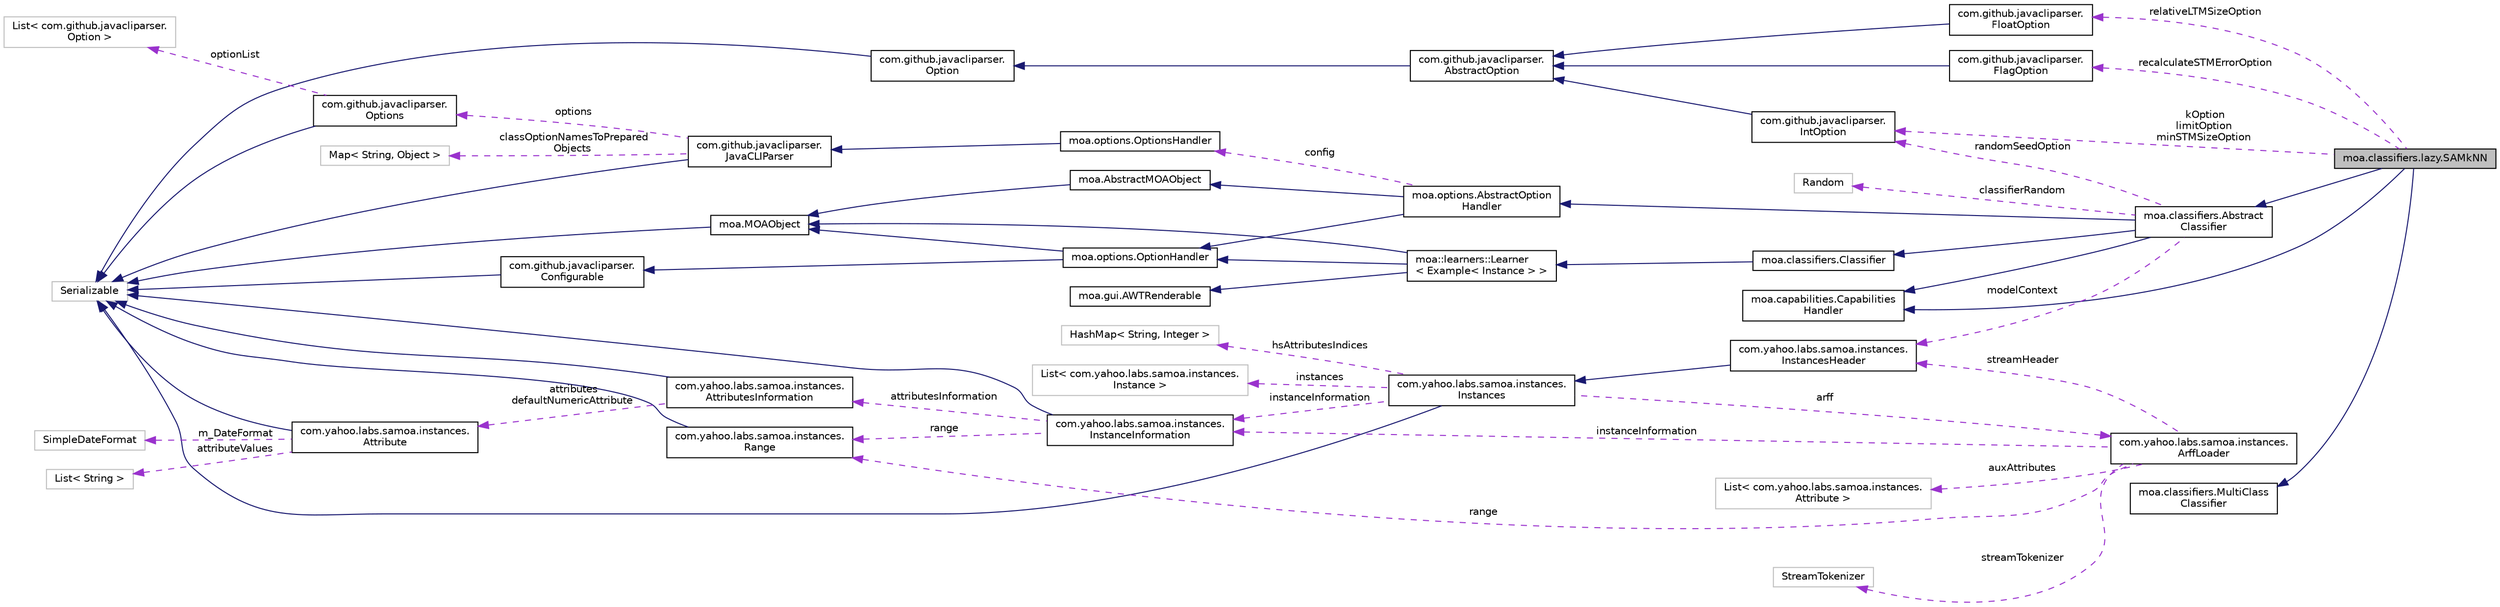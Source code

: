 digraph "moa.classifiers.lazy.SAMkNN"
{
 // LATEX_PDF_SIZE
  edge [fontname="Helvetica",fontsize="10",labelfontname="Helvetica",labelfontsize="10"];
  node [fontname="Helvetica",fontsize="10",shape=record];
  rankdir="LR";
  Node1 [label="moa.classifiers.lazy.SAMkNN",height=0.2,width=0.4,color="black", fillcolor="grey75", style="filled", fontcolor="black",tooltip=" "];
  Node2 -> Node1 [dir="back",color="midnightblue",fontsize="10",style="solid",fontname="Helvetica"];
  Node2 [label="moa.classifiers.Abstract\lClassifier",height=0.2,width=0.4,color="black", fillcolor="white", style="filled",URL="$classmoa_1_1classifiers_1_1_abstract_classifier.html",tooltip=" "];
  Node3 -> Node2 [dir="back",color="midnightblue",fontsize="10",style="solid",fontname="Helvetica"];
  Node3 [label="moa.options.AbstractOption\lHandler",height=0.2,width=0.4,color="black", fillcolor="white", style="filled",URL="$classmoa_1_1options_1_1_abstract_option_handler.html",tooltip=" "];
  Node4 -> Node3 [dir="back",color="midnightblue",fontsize="10",style="solid",fontname="Helvetica"];
  Node4 [label="moa.AbstractMOAObject",height=0.2,width=0.4,color="black", fillcolor="white", style="filled",URL="$classmoa_1_1_abstract_m_o_a_object.html",tooltip=" "];
  Node5 -> Node4 [dir="back",color="midnightblue",fontsize="10",style="solid",fontname="Helvetica"];
  Node5 [label="moa.MOAObject",height=0.2,width=0.4,color="black", fillcolor="white", style="filled",URL="$interfacemoa_1_1_m_o_a_object.html",tooltip=" "];
  Node6 -> Node5 [dir="back",color="midnightblue",fontsize="10",style="solid",fontname="Helvetica"];
  Node6 [label="Serializable",height=0.2,width=0.4,color="grey75", fillcolor="white", style="filled",tooltip=" "];
  Node7 -> Node3 [dir="back",color="midnightblue",fontsize="10",style="solid",fontname="Helvetica"];
  Node7 [label="moa.options.OptionHandler",height=0.2,width=0.4,color="black", fillcolor="white", style="filled",URL="$interfacemoa_1_1options_1_1_option_handler.html",tooltip=" "];
  Node5 -> Node7 [dir="back",color="midnightblue",fontsize="10",style="solid",fontname="Helvetica"];
  Node8 -> Node7 [dir="back",color="midnightblue",fontsize="10",style="solid",fontname="Helvetica"];
  Node8 [label="com.github.javacliparser.\lConfigurable",height=0.2,width=0.4,color="black", fillcolor="white", style="filled",URL="$interfacecom_1_1github_1_1javacliparser_1_1_configurable.html",tooltip=" "];
  Node6 -> Node8 [dir="back",color="midnightblue",fontsize="10",style="solid",fontname="Helvetica"];
  Node9 -> Node3 [dir="back",color="darkorchid3",fontsize="10",style="dashed",label=" config" ,fontname="Helvetica"];
  Node9 [label="moa.options.OptionsHandler",height=0.2,width=0.4,color="black", fillcolor="white", style="filled",URL="$classmoa_1_1options_1_1_options_handler.html",tooltip=" "];
  Node10 -> Node9 [dir="back",color="midnightblue",fontsize="10",style="solid",fontname="Helvetica"];
  Node10 [label="com.github.javacliparser.\lJavaCLIParser",height=0.2,width=0.4,color="black", fillcolor="white", style="filled",URL="$classcom_1_1github_1_1javacliparser_1_1_java_c_l_i_parser.html",tooltip=" "];
  Node6 -> Node10 [dir="back",color="midnightblue",fontsize="10",style="solid",fontname="Helvetica"];
  Node11 -> Node10 [dir="back",color="darkorchid3",fontsize="10",style="dashed",label=" options" ,fontname="Helvetica"];
  Node11 [label="com.github.javacliparser.\lOptions",height=0.2,width=0.4,color="black", fillcolor="white", style="filled",URL="$classcom_1_1github_1_1javacliparser_1_1_options.html",tooltip=" "];
  Node6 -> Node11 [dir="back",color="midnightblue",fontsize="10",style="solid",fontname="Helvetica"];
  Node12 -> Node11 [dir="back",color="darkorchid3",fontsize="10",style="dashed",label=" optionList" ,fontname="Helvetica"];
  Node12 [label="List\< com.github.javacliparser.\lOption \>",height=0.2,width=0.4,color="grey75", fillcolor="white", style="filled",tooltip=" "];
  Node13 -> Node10 [dir="back",color="darkorchid3",fontsize="10",style="dashed",label=" classOptionNamesToPrepared\lObjects" ,fontname="Helvetica"];
  Node13 [label="Map\< String, Object \>",height=0.2,width=0.4,color="grey75", fillcolor="white", style="filled",tooltip=" "];
  Node14 -> Node2 [dir="back",color="midnightblue",fontsize="10",style="solid",fontname="Helvetica"];
  Node14 [label="moa.classifiers.Classifier",height=0.2,width=0.4,color="black", fillcolor="white", style="filled",URL="$interfacemoa_1_1classifiers_1_1_classifier.html",tooltip=" "];
  Node15 -> Node14 [dir="back",color="midnightblue",fontsize="10",style="solid",fontname="Helvetica"];
  Node15 [label="moa::learners::Learner\l\< Example\< Instance \> \>",height=0.2,width=0.4,color="black", fillcolor="white", style="filled",URL="$interfacemoa_1_1learners_1_1_learner.html",tooltip=" "];
  Node5 -> Node15 [dir="back",color="midnightblue",fontsize="10",style="solid",fontname="Helvetica"];
  Node7 -> Node15 [dir="back",color="midnightblue",fontsize="10",style="solid",fontname="Helvetica"];
  Node16 -> Node15 [dir="back",color="midnightblue",fontsize="10",style="solid",fontname="Helvetica"];
  Node16 [label="moa.gui.AWTRenderable",height=0.2,width=0.4,color="black", fillcolor="white", style="filled",URL="$interfacemoa_1_1gui_1_1_a_w_t_renderable.html",tooltip=" "];
  Node17 -> Node2 [dir="back",color="midnightblue",fontsize="10",style="solid",fontname="Helvetica"];
  Node17 [label="moa.capabilities.Capabilities\lHandler",height=0.2,width=0.4,color="black", fillcolor="white", style="filled",URL="$interfacemoa_1_1capabilities_1_1_capabilities_handler.html",tooltip=" "];
  Node18 -> Node2 [dir="back",color="darkorchid3",fontsize="10",style="dashed",label=" modelContext" ,fontname="Helvetica"];
  Node18 [label="com.yahoo.labs.samoa.instances.\lInstancesHeader",height=0.2,width=0.4,color="black", fillcolor="white", style="filled",URL="$classcom_1_1yahoo_1_1labs_1_1samoa_1_1instances_1_1_instances_header.html",tooltip=" "];
  Node19 -> Node18 [dir="back",color="midnightblue",fontsize="10",style="solid",fontname="Helvetica"];
  Node19 [label="com.yahoo.labs.samoa.instances.\lInstances",height=0.2,width=0.4,color="black", fillcolor="white", style="filled",URL="$classcom_1_1yahoo_1_1labs_1_1samoa_1_1instances_1_1_instances.html",tooltip=" "];
  Node6 -> Node19 [dir="back",color="midnightblue",fontsize="10",style="solid",fontname="Helvetica"];
  Node20 -> Node19 [dir="back",color="darkorchid3",fontsize="10",style="dashed",label=" arff" ,fontname="Helvetica"];
  Node20 [label="com.yahoo.labs.samoa.instances.\lArffLoader",height=0.2,width=0.4,color="black", fillcolor="white", style="filled",URL="$classcom_1_1yahoo_1_1labs_1_1samoa_1_1instances_1_1_arff_loader.html",tooltip=" "];
  Node18 -> Node20 [dir="back",color="darkorchid3",fontsize="10",style="dashed",label=" streamHeader" ,fontname="Helvetica"];
  Node21 -> Node20 [dir="back",color="darkorchid3",fontsize="10",style="dashed",label=" auxAttributes" ,fontname="Helvetica"];
  Node21 [label="List\< com.yahoo.labs.samoa.instances.\lAttribute \>",height=0.2,width=0.4,color="grey75", fillcolor="white", style="filled",tooltip=" "];
  Node22 -> Node20 [dir="back",color="darkorchid3",fontsize="10",style="dashed",label=" instanceInformation" ,fontname="Helvetica"];
  Node22 [label="com.yahoo.labs.samoa.instances.\lInstanceInformation",height=0.2,width=0.4,color="black", fillcolor="white", style="filled",URL="$classcom_1_1yahoo_1_1labs_1_1samoa_1_1instances_1_1_instance_information.html",tooltip=" "];
  Node6 -> Node22 [dir="back",color="midnightblue",fontsize="10",style="solid",fontname="Helvetica"];
  Node23 -> Node22 [dir="back",color="darkorchid3",fontsize="10",style="dashed",label=" attributesInformation" ,fontname="Helvetica"];
  Node23 [label="com.yahoo.labs.samoa.instances.\lAttributesInformation",height=0.2,width=0.4,color="black", fillcolor="white", style="filled",URL="$classcom_1_1yahoo_1_1labs_1_1samoa_1_1instances_1_1_attributes_information.html",tooltip=" "];
  Node6 -> Node23 [dir="back",color="midnightblue",fontsize="10",style="solid",fontname="Helvetica"];
  Node24 -> Node23 [dir="back",color="darkorchid3",fontsize="10",style="dashed",label=" attributes\ndefaultNumericAttribute" ,fontname="Helvetica"];
  Node24 [label="com.yahoo.labs.samoa.instances.\lAttribute",height=0.2,width=0.4,color="black", fillcolor="white", style="filled",URL="$classcom_1_1yahoo_1_1labs_1_1samoa_1_1instances_1_1_attribute.html",tooltip=" "];
  Node6 -> Node24 [dir="back",color="midnightblue",fontsize="10",style="solid",fontname="Helvetica"];
  Node25 -> Node24 [dir="back",color="darkorchid3",fontsize="10",style="dashed",label=" attributeValues" ,fontname="Helvetica"];
  Node25 [label="List\< String \>",height=0.2,width=0.4,color="grey75", fillcolor="white", style="filled",tooltip=" "];
  Node26 -> Node24 [dir="back",color="darkorchid3",fontsize="10",style="dashed",label=" m_DateFormat" ,fontname="Helvetica"];
  Node26 [label="SimpleDateFormat",height=0.2,width=0.4,color="grey75", fillcolor="white", style="filled",tooltip=" "];
  Node27 -> Node22 [dir="back",color="darkorchid3",fontsize="10",style="dashed",label=" range" ,fontname="Helvetica"];
  Node27 [label="com.yahoo.labs.samoa.instances.\lRange",height=0.2,width=0.4,color="black", fillcolor="white", style="filled",URL="$classcom_1_1yahoo_1_1labs_1_1samoa_1_1instances_1_1_range.html",tooltip=" "];
  Node6 -> Node27 [dir="back",color="midnightblue",fontsize="10",style="solid",fontname="Helvetica"];
  Node27 -> Node20 [dir="back",color="darkorchid3",fontsize="10",style="dashed",label=" range" ,fontname="Helvetica"];
  Node28 -> Node20 [dir="back",color="darkorchid3",fontsize="10",style="dashed",label=" streamTokenizer" ,fontname="Helvetica"];
  Node28 [label="StreamTokenizer",height=0.2,width=0.4,color="grey75", fillcolor="white", style="filled",tooltip=" "];
  Node29 -> Node19 [dir="back",color="darkorchid3",fontsize="10",style="dashed",label=" instances" ,fontname="Helvetica"];
  Node29 [label="List\< com.yahoo.labs.samoa.instances.\lInstance \>",height=0.2,width=0.4,color="grey75", fillcolor="white", style="filled",tooltip=" "];
  Node22 -> Node19 [dir="back",color="darkorchid3",fontsize="10",style="dashed",label=" instanceInformation" ,fontname="Helvetica"];
  Node30 -> Node19 [dir="back",color="darkorchid3",fontsize="10",style="dashed",label=" hsAttributesIndices" ,fontname="Helvetica"];
  Node30 [label="HashMap\< String, Integer \>",height=0.2,width=0.4,color="grey75", fillcolor="white", style="filled",tooltip=" "];
  Node31 -> Node2 [dir="back",color="darkorchid3",fontsize="10",style="dashed",label=" randomSeedOption" ,fontname="Helvetica"];
  Node31 [label="com.github.javacliparser.\lIntOption",height=0.2,width=0.4,color="black", fillcolor="white", style="filled",URL="$classcom_1_1github_1_1javacliparser_1_1_int_option.html",tooltip=" "];
  Node32 -> Node31 [dir="back",color="midnightblue",fontsize="10",style="solid",fontname="Helvetica"];
  Node32 [label="com.github.javacliparser.\lAbstractOption",height=0.2,width=0.4,color="black", fillcolor="white", style="filled",URL="$classcom_1_1github_1_1javacliparser_1_1_abstract_option.html",tooltip=" "];
  Node33 -> Node32 [dir="back",color="midnightblue",fontsize="10",style="solid",fontname="Helvetica"];
  Node33 [label="com.github.javacliparser.\lOption",height=0.2,width=0.4,color="black", fillcolor="white", style="filled",URL="$interfacecom_1_1github_1_1javacliparser_1_1_option.html",tooltip=" "];
  Node6 -> Node33 [dir="back",color="midnightblue",fontsize="10",style="solid",fontname="Helvetica"];
  Node34 -> Node2 [dir="back",color="darkorchid3",fontsize="10",style="dashed",label=" classifierRandom" ,fontname="Helvetica"];
  Node34 [label="Random",height=0.2,width=0.4,color="grey75", fillcolor="white", style="filled",tooltip=" "];
  Node35 -> Node1 [dir="back",color="midnightblue",fontsize="10",style="solid",fontname="Helvetica"];
  Node35 [label="moa.classifiers.MultiClass\lClassifier",height=0.2,width=0.4,color="black", fillcolor="white", style="filled",URL="$interfacemoa_1_1classifiers_1_1_multi_class_classifier.html",tooltip=" "];
  Node17 -> Node1 [dir="back",color="midnightblue",fontsize="10",style="solid",fontname="Helvetica"];
  Node36 -> Node1 [dir="back",color="darkorchid3",fontsize="10",style="dashed",label=" recalculateSTMErrorOption" ,fontname="Helvetica"];
  Node36 [label="com.github.javacliparser.\lFlagOption",height=0.2,width=0.4,color="black", fillcolor="white", style="filled",URL="$classcom_1_1github_1_1javacliparser_1_1_flag_option.html",tooltip=" "];
  Node32 -> Node36 [dir="back",color="midnightblue",fontsize="10",style="solid",fontname="Helvetica"];
  Node31 -> Node1 [dir="back",color="darkorchid3",fontsize="10",style="dashed",label=" kOption\nlimitOption\nminSTMSizeOption" ,fontname="Helvetica"];
  Node37 -> Node1 [dir="back",color="darkorchid3",fontsize="10",style="dashed",label=" relativeLTMSizeOption" ,fontname="Helvetica"];
  Node37 [label="com.github.javacliparser.\lFloatOption",height=0.2,width=0.4,color="black", fillcolor="white", style="filled",URL="$classcom_1_1github_1_1javacliparser_1_1_float_option.html",tooltip=" "];
  Node32 -> Node37 [dir="back",color="midnightblue",fontsize="10",style="solid",fontname="Helvetica"];
}
